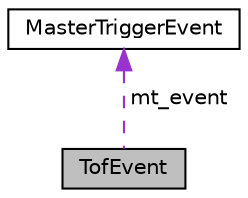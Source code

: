 digraph "TofEvent"
{
 // LATEX_PDF_SIZE
  edge [fontname="Helvetica",fontsize="10",labelfontname="Helvetica",labelfontsize="10"];
  node [fontname="Helvetica",fontsize="10",shape=record];
  Node1 [label="TofEvent",height=0.2,width=0.4,color="black", fillcolor="grey75", style="filled", fontcolor="black",tooltip=" "];
  Node2 -> Node1 [dir="back",color="darkorchid3",fontsize="10",style="dashed",label=" mt_event" ,fontname="Helvetica"];
  Node2 [label="MasterTriggerEvent",height=0.2,width=0.4,color="black", fillcolor="white", style="filled",URL="$structMasterTriggerEvent.html",tooltip=" "];
}

